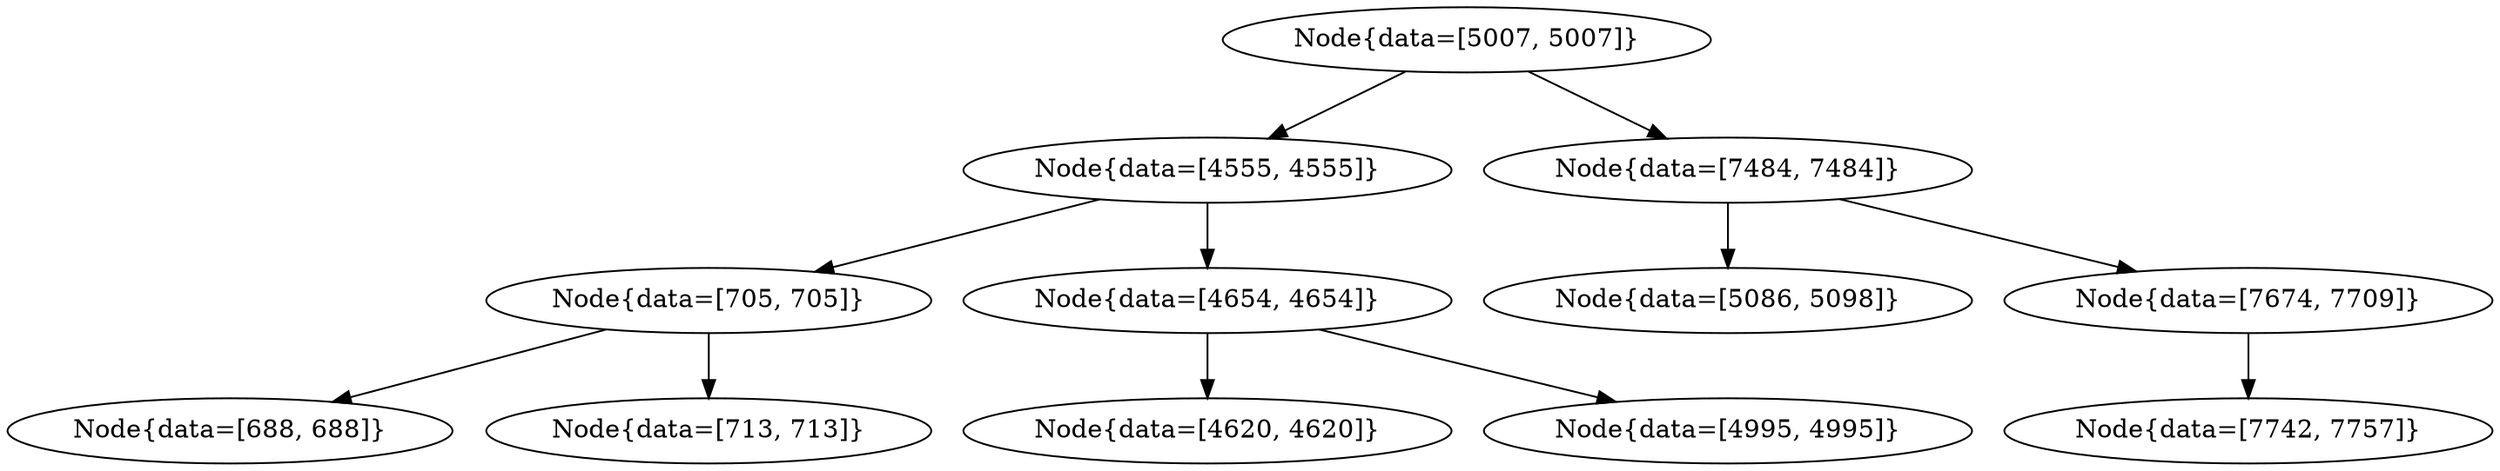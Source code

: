 digraph G{
775920937 [label="Node{data=[5007, 5007]}"]
775920937 -> 354808538
354808538 [label="Node{data=[4555, 4555]}"]
354808538 -> 370953539
370953539 [label="Node{data=[705, 705]}"]
370953539 -> 23952147
23952147 [label="Node{data=[688, 688]}"]
370953539 -> 1407805634
1407805634 [label="Node{data=[713, 713]}"]
354808538 -> 1776345927
1776345927 [label="Node{data=[4654, 4654]}"]
1776345927 -> 501402989
501402989 [label="Node{data=[4620, 4620]}"]
1776345927 -> 2008913953
2008913953 [label="Node{data=[4995, 4995]}"]
775920937 -> 1871335788
1871335788 [label="Node{data=[7484, 7484]}"]
1871335788 -> 18775297
18775297 [label="Node{data=[5086, 5098]}"]
1871335788 -> 178016746
178016746 [label="Node{data=[7674, 7709]}"]
178016746 -> 301710344
301710344 [label="Node{data=[7742, 7757]}"]
}